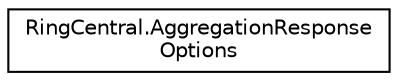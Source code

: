 digraph "Graphical Class Hierarchy"
{
 // LATEX_PDF_SIZE
  edge [fontname="Helvetica",fontsize="10",labelfontname="Helvetica",labelfontsize="10"];
  node [fontname="Helvetica",fontsize="10",shape=record];
  rankdir="LR";
  Node0 [label="RingCentral.AggregationResponse\lOptions",height=0.2,width=0.4,color="black", fillcolor="white", style="filled",URL="$classRingCentral_1_1AggregationResponseOptions.html",tooltip="This field provides mapping of possible breakdown options for call aggregation and aggregation formul..."];
}

